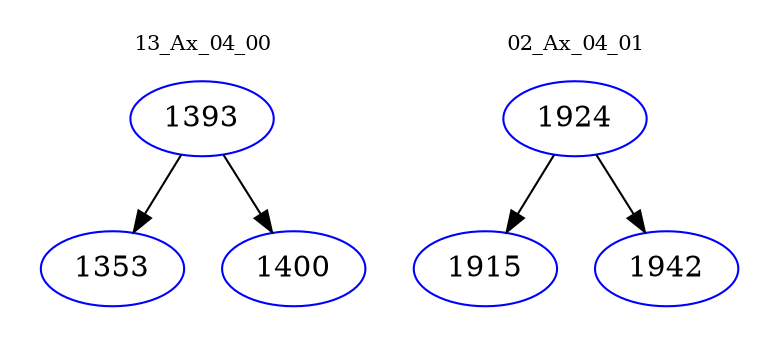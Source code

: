 digraph{
subgraph cluster_0 {
color = white
label = "13_Ax_04_00";
fontsize=10;
T0_1393 [label="1393", color="blue"]
T0_1393 -> T0_1353 [color="black"]
T0_1353 [label="1353", color="blue"]
T0_1393 -> T0_1400 [color="black"]
T0_1400 [label="1400", color="blue"]
}
subgraph cluster_1 {
color = white
label = "02_Ax_04_01";
fontsize=10;
T1_1924 [label="1924", color="blue"]
T1_1924 -> T1_1915 [color="black"]
T1_1915 [label="1915", color="blue"]
T1_1924 -> T1_1942 [color="black"]
T1_1942 [label="1942", color="blue"]
}
}
